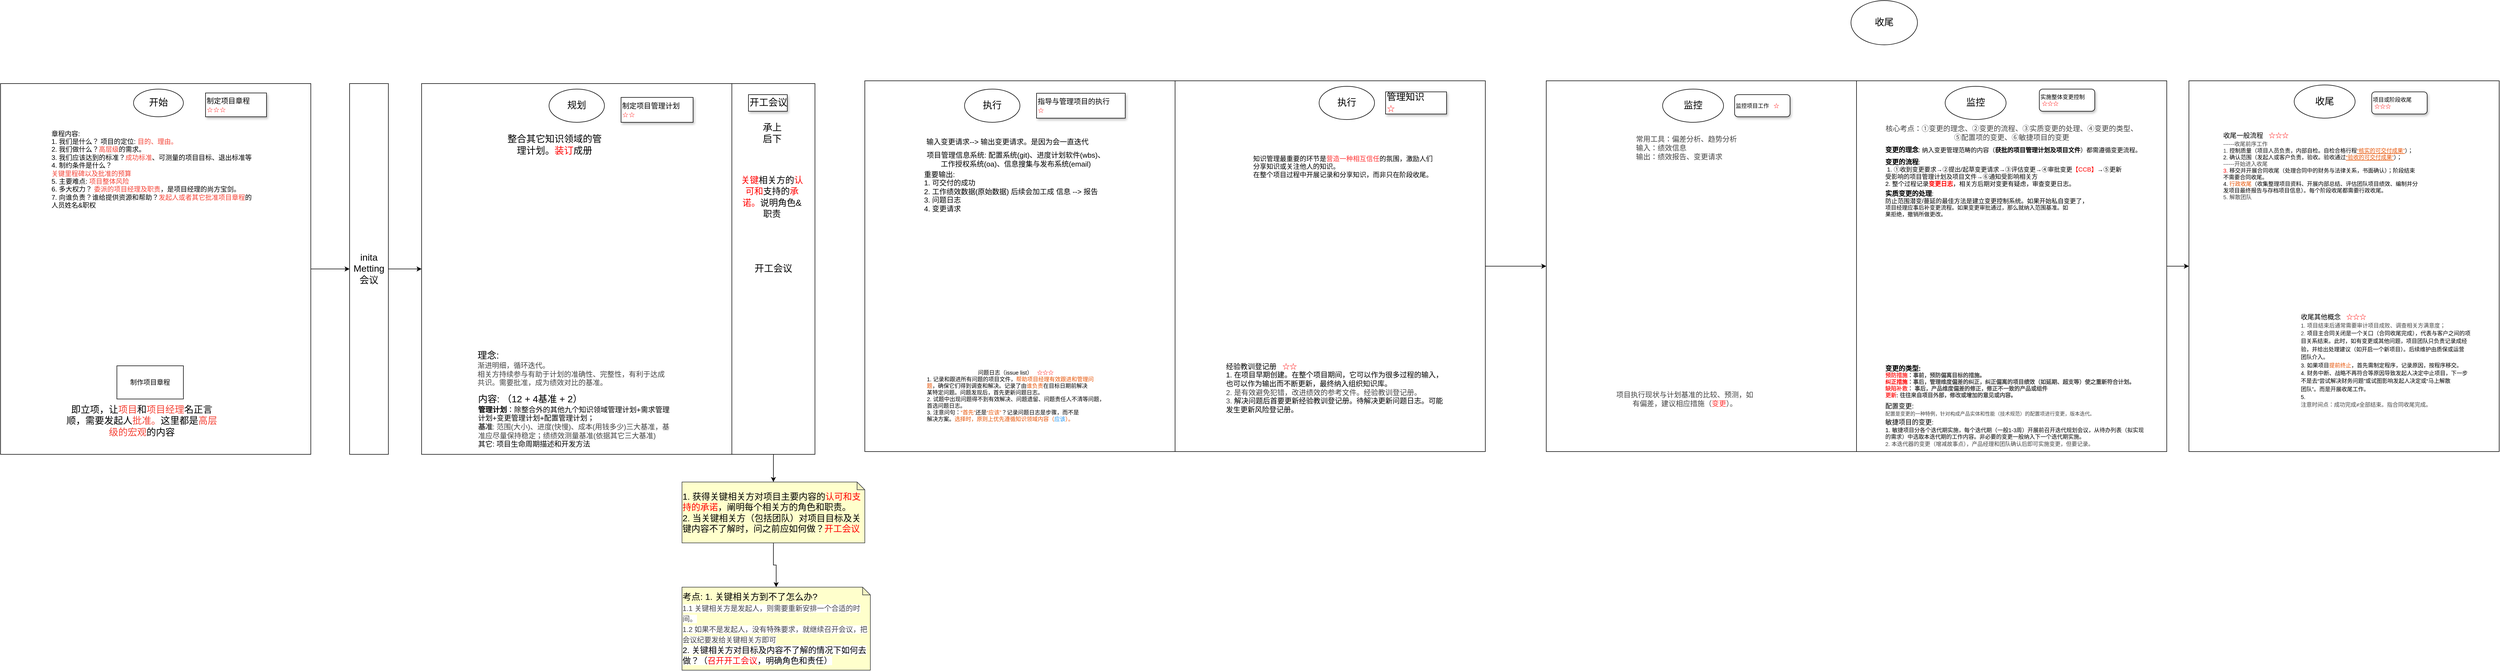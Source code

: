 <mxfile version="15.3.7" type="device"><diagram id="M7jaSrI_Gx_HAA5IjN5n" name="第 1 页"><mxGraphModel dx="946" dy="619" grid="1" gridSize="10" guides="1" tooltips="1" connect="1" arrows="1" fold="1" page="1" pageScale="1" pageWidth="1169" pageHeight="827" math="0" shadow="0"><root><mxCell id="0"/><mxCell id="1" parent="0"/><UserObject label="" id="TBHDKY9uddxs9GruG_Lo-75"><mxCell style="rounded=0;whiteSpace=wrap;html=1;fontSize=17;" vertex="1" parent="1"><mxGeometry x="4070" y="285" width="560" height="670" as="geometry"/></mxCell></UserObject><UserObject label="" id="TBHDKY9uddxs9GruG_Lo-56"><mxCell style="rounded=0;whiteSpace=wrap;html=1;fontSize=17;" vertex="1" parent="1"><mxGeometry x="2910" y="285" width="560" height="670" as="geometry"/></mxCell></UserObject><UserObject label="" id="TBHDKY9uddxs9GruG_Lo-36"><mxCell style="rounded=0;whiteSpace=wrap;html=1;fontSize=17;" vertex="1" parent="1"><mxGeometry x="1680" y="285" width="560" height="670" as="geometry"/></mxCell></UserObject><mxCell id="TBHDKY9uddxs9GruG_Lo-16" value="" style="rounded=0;whiteSpace=wrap;html=1;fontSize=17;" vertex="1" parent="1"><mxGeometry x="880" y="290" width="560" height="670" as="geometry"/></mxCell><mxCell id="TBHDKY9uddxs9GruG_Lo-18" style="edgeStyle=orthogonalEdgeStyle;rounded=0;orthogonalLoop=1;jettySize=auto;html=1;entryX=0;entryY=0.5;entryDx=0;entryDy=0;fontSize=17;" edge="1" parent="1" source="TBHDKY9uddxs9GruG_Lo-13" target="TBHDKY9uddxs9GruG_Lo-14"><mxGeometry relative="1" as="geometry"/></mxCell><mxCell id="TBHDKY9uddxs9GruG_Lo-13" value="" style="rounded=0;whiteSpace=wrap;html=1;fontSize=17;" vertex="1" parent="1"><mxGeometry x="120" y="290" width="560" height="670" as="geometry"/></mxCell><mxCell id="TBHDKY9uddxs9GruG_Lo-2" value="" style="shape=image;verticalLabelPosition=bottom;labelBackgroundColor=#ffffff;verticalAlign=top;aspect=fixed;imageAspect=0;image=http://image.clickear.top/20220222155846.png;" vertex="1" parent="1"><mxGeometry x="150" y="550" width="520" height="223" as="geometry"/></mxCell><mxCell id="TBHDKY9uddxs9GruG_Lo-3" value="&lt;div class=&quot;mind-clipboard&quot;&gt;章程内容:&amp;nbsp;&lt;br&gt;1. 我们是什么？ 项目的定位: &lt;font color=&quot;#f44336&quot;&gt;目的、理由。&lt;br&gt;&lt;/font&gt;&lt;div&gt;&lt;font color=&quot;#000000&quot;&gt;2. 我们做什么？&lt;/font&gt;&lt;font color=&quot;#f44336&quot;&gt;高层级&lt;/font&gt;&lt;font color=&quot;#000000&quot;&gt;的需求。&lt;br&gt;3. 我们应该达到的标准？&lt;/font&gt;&lt;font color=&quot;#f44336&quot;&gt;成功标准&lt;/font&gt;&lt;font color=&quot;#000000&quot;&gt;、可测量的项目目标、退出标准等&lt;/font&gt;&lt;br&gt;&lt;font color=&quot;#000000&quot;&gt;4. 制约条件是什么？&lt;/font&gt;&lt;br&gt;&lt;font color=&quot;#f44336&quot;&gt;关键里程碑以及批准的预算&lt;/font&gt;&lt;br&gt;&lt;font color=&quot;#000000&quot;&gt;5. 主要难点: &lt;/font&gt;&lt;font color=&quot;#f44336&quot;&gt;项目整体风险&lt;br&gt;&lt;/font&gt;&lt;font color=&quot;#000000&quot;&gt;6. 多大权力？&lt;/font&gt;&lt;font color=&quot;#f44336&quot;&gt; 委派的项目经理及职责&lt;/font&gt;&lt;font color=&quot;#000000&quot;&gt;，是项目经理的尚方宝剑。&lt;/font&gt;&lt;br&gt;&lt;font color=&quot;#000000&quot;&gt;7. 向谁负责？谁给提供资源和帮助？&lt;/font&gt;&lt;font color=&quot;#f44336&quot;&gt;发起人或者其它批准项目章程&lt;/font&gt;&lt;font color=&quot;#000000&quot;&gt;的人员姓名&amp;amp;职权&lt;/font&gt;&lt;/div&gt;&lt;/div&gt;" style="text;html=1;strokeColor=none;fillColor=none;align=left;verticalAlign=middle;whiteSpace=wrap;rounded=0;" vertex="1" parent="1"><mxGeometry x="210" y="370" width="370" height="150" as="geometry"/></mxCell><mxCell id="TBHDKY9uddxs9GruG_Lo-4" value="制作项目章程" style="rounded=0;whiteSpace=wrap;html=1;" vertex="1" parent="1"><mxGeometry x="330" y="800" width="120" height="60" as="geometry"/></mxCell><mxCell id="TBHDKY9uddxs9GruG_Lo-5" value="&lt;div class=&quot;mind-clipboard&quot; style=&quot;font-size: 17px&quot;&gt;即立项，让&lt;font color=&quot;#f44336&quot; style=&quot;font-size: 17px&quot;&gt;项目&lt;/font&gt;和&lt;font color=&quot;#f44336&quot; style=&quot;font-size: 17px&quot;&gt;项目经理&lt;/font&gt;名正言顺，需要发起人&lt;font color=&quot;#f44336&quot; style=&quot;font-size: 17px&quot;&gt;批准。&lt;/font&gt;&lt;font style=&quot;font-size: 17px&quot;&gt;这里都是&lt;/font&gt;&lt;font color=&quot;#f44336&quot; style=&quot;font-size: 17px&quot;&gt;高层级的宏观&lt;/font&gt;&lt;font style=&quot;font-size: 17px&quot;&gt;的内容&lt;/font&gt;&lt;/div&gt;" style="text;html=1;strokeColor=none;fillColor=none;align=center;verticalAlign=middle;whiteSpace=wrap;rounded=0;fontSize=17;" vertex="1" parent="1"><mxGeometry x="230" y="870" width="290" height="60" as="geometry"/></mxCell><mxCell id="TBHDKY9uddxs9GruG_Lo-6" style="edgeStyle=orthogonalEdgeStyle;rounded=0;orthogonalLoop=1;jettySize=auto;html=1;exitX=0.5;exitY=1;exitDx=0;exitDy=0;" edge="1" parent="1" source="TBHDKY9uddxs9GruG_Lo-5" target="TBHDKY9uddxs9GruG_Lo-5"><mxGeometry relative="1" as="geometry"/></mxCell><mxCell id="TBHDKY9uddxs9GruG_Lo-8" value="开始" style="ellipse;whiteSpace=wrap;html=1;fontSize=17;" vertex="1" parent="1"><mxGeometry x="360" y="300" width="90" height="50" as="geometry"/></mxCell><mxCell id="TBHDKY9uddxs9GruG_Lo-9" value="规划" style="ellipse;whiteSpace=wrap;html=1;fontSize=17;" vertex="1" parent="1"><mxGeometry x="1110" y="300" width="100" height="60" as="geometry"/></mxCell><mxCell id="TBHDKY9uddxs9GruG_Lo-11" value="监控" style="ellipse;whiteSpace=wrap;html=1;fontSize=17;" vertex="1" parent="1"><mxGeometry x="3120" y="300" width="110" height="60" as="geometry"/></mxCell><mxCell id="TBHDKY9uddxs9GruG_Lo-12" value="收尾" style="ellipse;whiteSpace=wrap;html=1;fontSize=17;" vertex="1" parent="1"><mxGeometry x="3460" y="140" width="120" height="80" as="geometry"/></mxCell><mxCell id="TBHDKY9uddxs9GruG_Lo-17" style="edgeStyle=orthogonalEdgeStyle;rounded=0;orthogonalLoop=1;jettySize=auto;html=1;entryX=0;entryY=0.5;entryDx=0;entryDy=0;fontSize=17;" edge="1" parent="1" source="TBHDKY9uddxs9GruG_Lo-14" target="TBHDKY9uddxs9GruG_Lo-16"><mxGeometry relative="1" as="geometry"/></mxCell><mxCell id="TBHDKY9uddxs9GruG_Lo-14" value="inita&lt;br&gt;Metting会议" style="rounded=0;whiteSpace=wrap;html=1;fontSize=17;" vertex="1" parent="1"><mxGeometry x="750" y="290" width="70" height="670" as="geometry"/></mxCell><mxCell id="TBHDKY9uddxs9GruG_Lo-19" value="" style="shape=image;verticalLabelPosition=bottom;labelBackgroundColor=#ffffff;verticalAlign=top;aspect=fixed;imageAspect=0;image=http://image.clickear.top/20220222161320.png;" vertex="1" parent="1"><mxGeometry x="905" y="540" width="520" height="225" as="geometry"/></mxCell><mxCell id="TBHDKY9uddxs9GruG_Lo-20" value="整合其它知识领域的管理计划。&lt;font color=&quot;#ff0000&quot;&gt;装订&lt;/font&gt;成册" style="text;html=1;strokeColor=none;fillColor=none;align=center;verticalAlign=middle;whiteSpace=wrap;rounded=0;shadow=1;fontSize=17;" vertex="1" parent="1"><mxGeometry x="1030" y="388" width="180" height="26" as="geometry"/></mxCell><mxCell id="TBHDKY9uddxs9GruG_Lo-28" style="edgeStyle=orthogonalEdgeStyle;rounded=0;orthogonalLoop=1;jettySize=auto;html=1;fontSize=17;" edge="1" parent="1" source="TBHDKY9uddxs9GruG_Lo-21" target="TBHDKY9uddxs9GruG_Lo-27"><mxGeometry relative="1" as="geometry"/></mxCell><mxCell id="TBHDKY9uddxs9GruG_Lo-21" value="开工会议" style="rounded=0;whiteSpace=wrap;html=1;fontSize=17;" vertex="1" parent="1"><mxGeometry x="1440" y="290" width="150" height="670" as="geometry"/></mxCell><mxCell id="TBHDKY9uddxs9GruG_Lo-22" value="开工会议" style="rounded=0;whiteSpace=wrap;html=1;shadow=1;fontSize=17;align=left;" vertex="1" parent="1"><mxGeometry x="1470" y="310" width="70" height="30" as="geometry"/></mxCell><mxCell id="TBHDKY9uddxs9GruG_Lo-23" value="承上启下" style="text;html=1;strokeColor=none;fillColor=none;align=center;verticalAlign=middle;whiteSpace=wrap;rounded=0;shadow=1;fontSize=17;" vertex="1" parent="1"><mxGeometry x="1492.5" y="370" width="40" height="20" as="geometry"/></mxCell><mxCell id="TBHDKY9uddxs9GruG_Lo-24" value="&lt;div class=&quot;mind-clipboard&quot; style=&quot;font-size: 17px&quot;&gt;&lt;div class=&quot;mind-clipboard&quot;&gt;&lt;div style=&quot;text-align: left&quot;&gt;&lt;span&gt;理念:&lt;/span&gt;&lt;/div&gt;&lt;span style=&quot;color: rgb(68 , 68 , 68) ; font-size: 13px ; background-color: rgb(255 , 255 , 255)&quot;&gt;&lt;div style=&quot;text-align: left&quot;&gt;渐进明细，循环迭代。&lt;/div&gt;&lt;/span&gt;&lt;span style=&quot;color: rgb(68 , 68 , 68) ; font-size: 13px ; background-color: rgb(255 , 255 , 255)&quot;&gt;&lt;div style=&quot;text-align: left&quot;&gt;相关方持续参与有助于计划的准确性、完整性，有利于达成共识。需要批准，成为绩效对比的基准。&lt;/div&gt;&lt;/span&gt;&lt;/div&gt;&lt;div class=&quot;mind-clipboard&quot; style=&quot;text-align: left&quot;&gt;&lt;span style=&quot;color: rgb(68 , 68 , 68) ; font-size: 13px ; background-color: rgb(255 , 255 , 255)&quot;&gt;&lt;br&gt;&lt;/span&gt;&lt;/div&gt;&lt;/div&gt;" style="text;html=1;strokeColor=none;fillColor=none;align=center;verticalAlign=middle;whiteSpace=wrap;rounded=0;fontSize=17;" vertex="1" parent="1"><mxGeometry x="980" y="780" width="350" height="70" as="geometry"/></mxCell><mxCell id="TBHDKY9uddxs9GruG_Lo-31" value="" style="edgeStyle=orthogonalEdgeStyle;rounded=0;orthogonalLoop=1;jettySize=auto;html=1;fontSize=17;" edge="1" parent="1" source="TBHDKY9uddxs9GruG_Lo-27" target="TBHDKY9uddxs9GruG_Lo-30"><mxGeometry relative="1" as="geometry"/></mxCell><mxCell id="TBHDKY9uddxs9GruG_Lo-27" value="&lt;div class=&quot;mind-clipboard&quot;&gt;1. 获得关键相关方对项目主要内容的&lt;font color=&quot;#ff0000&quot;&gt;认可和支持的承诺&lt;/font&gt;，阐明每个相关方的角色和职责。&lt;/div&gt;&lt;div class=&quot;mind-clipboard&quot;&gt;2.&amp;nbsp;&lt;span&gt;当关键相关方（包括团队）对项目目标及关键内容不了解时，问之前应如何做？&lt;/span&gt;&lt;font color=&quot;#ff0000&quot;&gt;开工会议&lt;/font&gt;&lt;/div&gt;" style="shape=note;whiteSpace=wrap;html=1;backgroundOutline=1;darkOpacity=0.05;strokeWidth=1;fontSize=16;size=14;align=left;spacing=1;spacingTop=0;strokeColor=#36393d;fillColor=#FFFFCC;shadow=0;sketch=0;" vertex="1" parent="1"><mxGeometry x="1350" y="1010" width="330" height="110" as="geometry"/></mxCell><mxCell id="TBHDKY9uddxs9GruG_Lo-29" value="&lt;span style=&quot;color: rgb(255 , 0 , 0) ; font-size: 16px ; text-align: left&quot;&gt;关键&lt;/span&gt;&lt;span style=&quot;font-size: 16px ; text-align: left&quot;&gt;相关方的&lt;/span&gt;&lt;span style=&quot;color: rgb(255 , 0 , 0) ; font-size: 16px ; text-align: left&quot;&gt;认可和&lt;/span&gt;&lt;span style=&quot;font-size: 16px ; text-align: left&quot;&gt;支持的&lt;/span&gt;&lt;span style=&quot;color: rgb(255 , 0 , 0) ; font-size: 16px ; text-align: left&quot;&gt;承诺。&lt;/span&gt;&lt;span style=&quot;font-size: 16px ; text-align: left&quot;&gt;说明角色&amp;amp;职责&lt;/span&gt;" style="text;html=1;strokeColor=none;fillColor=none;align=center;verticalAlign=middle;whiteSpace=wrap;rounded=0;shadow=1;fontSize=17;" vertex="1" parent="1"><mxGeometry x="1455" y="470" width="115" height="50" as="geometry"/></mxCell><mxCell id="TBHDKY9uddxs9GruG_Lo-30" value="&lt;div class=&quot;mind-clipboard&quot;&gt;考点: 1. 关键相关方到不了怎么办?&lt;br&gt;&lt;span style=&quot;color: rgb(68 , 68 , 68) ; font-size: 13px ; background-color: rgb(255 , 255 , 255)&quot;&gt;1.1 关键相关方是发起人，则需要重新安排一个合适的时间。&lt;/span&gt;&lt;/div&gt;&lt;span style=&quot;color: rgb(68 , 68 , 68) ; font-size: 13px ; background-color: rgb(255 , 255 , 255)&quot;&gt;1.2 如果不是发起人，没有特殊要求，就继续召开会议，把会议纪要发给关键相关方即可&lt;br&gt;&lt;/span&gt;&lt;span style=&quot;background-color: rgb(255 , 255 , 255)&quot;&gt;&lt;font style=&quot;font-size: 15px&quot;&gt;2. 关键相关方对目标及内容不了解的情况下如何去做？（&lt;font color=&quot;#ff0000&quot;&gt;召开开工会议&lt;/font&gt;，明确角色和责任）&lt;/font&gt;&lt;/span&gt;&lt;span style=&quot;color: rgb(68 , 68 , 68) ; font-size: 13px ; background-color: rgb(255 , 255 , 255)&quot;&gt;&lt;br&gt;&lt;/span&gt;" style="shape=note;whiteSpace=wrap;html=1;backgroundOutline=1;darkOpacity=0.05;strokeWidth=1;fontSize=16;size=14;align=left;spacing=1;spacingTop=0;strokeColor=#36393d;fillColor=#FFFFCC;shadow=0;sketch=0;" vertex="1" parent="1"><mxGeometry x="1350" y="1200" width="340" height="150" as="geometry"/></mxCell><mxCell id="TBHDKY9uddxs9GruG_Lo-32" value="&lt;div class=&quot;mind-clipboard&quot; style=&quot;font-size: 17px&quot;&gt;&lt;div class=&quot;mind-clipboard&quot;&gt;内容: （12 + 4基准 + 2）&lt;/div&gt;&lt;div class=&quot;mind-clipboard&quot; style=&quot;font-size: 13px&quot;&gt;&lt;div class=&quot;mind-clipboard&quot;&gt;&lt;b&gt;管理计划&lt;/b&gt;：除整合外的其他九个知识领域管理计划+需求管理计划+变更管理计划+配置管理计划；&lt;br&gt;&lt;span style=&quot;color: rgb(68 , 68 , 68) ; background-color: rgb(255 , 255 , 255)&quot;&gt;&lt;b&gt;基准&lt;/b&gt;: 范围(大小)、进度(快慢)、成本(用钱多少)三大基准，基准应尽量保持稳定；绩&lt;/span&gt;&lt;span style=&quot;background-color: rgb(255 , 255 , 255) ; color: rgb(68 , 68 , 68)&quot;&gt;绩效测量基准(依据其它三大基准)&amp;nbsp;&lt;br&gt;&lt;/span&gt;其它: 项目生命周期描述和开发方法&lt;/div&gt;&lt;/div&gt;&lt;/div&gt;" style="text;html=1;strokeColor=none;fillColor=none;align=left;verticalAlign=middle;whiteSpace=wrap;rounded=0;fontSize=17;" vertex="1" parent="1"><mxGeometry x="980" y="845" width="350" height="110" as="geometry"/></mxCell><mxCell id="TBHDKY9uddxs9GruG_Lo-37" value="执行" style="ellipse;whiteSpace=wrap;html=1;fontSize=17;" vertex="1" parent="1"><mxGeometry x="1860" y="300" width="100" height="60" as="geometry"/></mxCell><mxCell id="TBHDKY9uddxs9GruG_Lo-42" value="" style="group" vertex="1" connectable="0" parent="1"><mxGeometry x="2240" y="285" width="560" height="690" as="geometry"/></mxCell><mxCell id="TBHDKY9uddxs9GruG_Lo-33" value="" style="rounded=0;whiteSpace=wrap;html=1;fontSize=17;" vertex="1" parent="TBHDKY9uddxs9GruG_Lo-42"><mxGeometry width="560" height="670" as="geometry"/></mxCell><mxCell id="TBHDKY9uddxs9GruG_Lo-35" value="执行" style="ellipse;whiteSpace=wrap;html=1;fontSize=17;" vertex="1" parent="TBHDKY9uddxs9GruG_Lo-42"><mxGeometry x="260" y="10" width="100" height="60" as="geometry"/></mxCell><mxCell id="TBHDKY9uddxs9GruG_Lo-38" value="" style="shape=image;verticalLabelPosition=bottom;labelBackgroundColor=#ffffff;verticalAlign=top;aspect=fixed;imageAspect=0;image=http://image.clickear.top/20220222165908.png;" vertex="1" parent="TBHDKY9uddxs9GruG_Lo-42"><mxGeometry x="20" y="250" width="520" height="223" as="geometry"/></mxCell><mxCell id="TBHDKY9uddxs9GruG_Lo-39" value="&lt;div class=&quot;mind-clipboard&quot;&gt;管理知识&amp;nbsp; &amp;nbsp;&lt;br&gt;&lt;font color=&quot;#ff0000&quot;&gt;☆&lt;/font&gt;&lt;/div&gt;" style="rounded=0;whiteSpace=wrap;html=1;shadow=1;fontSize=17;align=left;" vertex="1" parent="TBHDKY9uddxs9GruG_Lo-42"><mxGeometry x="380" y="20" width="110" height="40" as="geometry"/></mxCell><mxCell id="TBHDKY9uddxs9GruG_Lo-40" value="&lt;div class=&quot;mind-clipboard&quot; style=&quot;font-size: 12px&quot;&gt;&lt;p style=&quot;text-align: left&quot;&gt;知识管理最重要的环节是&lt;font color=&quot;#ff3333&quot;&gt;营造一种相互信任&lt;/font&gt;的氛围，激励人们分享知识或关注他人的知识。&lt;br&gt;在整个项目过程中开展记录和分享知识，而非只在阶段收尾。&lt;/p&gt;&lt;/div&gt;" style="text;html=1;strokeColor=none;fillColor=none;align=center;verticalAlign=middle;whiteSpace=wrap;rounded=0;shadow=1;fontSize=17;" vertex="1" parent="TBHDKY9uddxs9GruG_Lo-42"><mxGeometry x="140" y="109" width="330" height="92" as="geometry"/></mxCell><mxCell id="TBHDKY9uddxs9GruG_Lo-41" value="&lt;div class=&quot;mind-clipboard&quot; style=&quot;font-size: 13px&quot;&gt;经验教训登记册&amp;nbsp; &amp;nbsp;&lt;font color=&quot;#ff0000&quot; style=&quot;font-size: 13px&quot;&gt;☆☆&lt;br style=&quot;font-size: 13px&quot;&gt;&lt;/font&gt;&lt;span style=&quot;font-size: 13px&quot;&gt;1.&amp;nbsp;在项目早期创建。在整个项目期间，它可以作为很多过程的输入，&lt;/span&gt;&lt;/div&gt;&lt;div class=&quot;mind-clipboard&quot; style=&quot;font-size: 13px&quot;&gt;也可以作为输出而不断更新，最终纳入组织知识库。&lt;/div&gt;&lt;span style=&quot;color: rgb(68 , 68 , 68) ; font-size: 13px ; background-color: rgb(255 , 255 , 255)&quot;&gt;2. 是有效避免犯错，改进绩效的参考文件。经验教训登记册。&lt;br style=&quot;font-size: 13px&quot;&gt;3.&amp;nbsp;&lt;/span&gt;&lt;span style=&quot;font-size: 13px&quot;&gt;解决问题后首要更新经验教训登记册。待解决更新问题日志。可能&lt;/span&gt;&lt;div class=&quot;mind-clipboard&quot; style=&quot;font-size: 13px&quot;&gt;发生更新风险登记册。&lt;/div&gt;" style="text;html=1;strokeColor=none;fillColor=none;align=left;verticalAlign=middle;whiteSpace=wrap;rounded=0;shadow=1;fontSize=13;" vertex="1" parent="TBHDKY9uddxs9GruG_Lo-42"><mxGeometry x="90" y="490" width="400" height="130" as="geometry"/></mxCell><mxCell id="TBHDKY9uddxs9GruG_Lo-50" value="&lt;div class=&quot;mind-clipboard&quot;&gt;指导与管理项目的执行&amp;nbsp; &amp;nbsp;&lt;br&gt;&lt;font color=&quot;#ff0000&quot;&gt;☆&lt;/font&gt;&lt;/div&gt;" style="rounded=0;whiteSpace=wrap;html=1;shadow=1;fontSize=13;align=left;" vertex="1" parent="1"><mxGeometry x="1990" y="307.5" width="160" height="45" as="geometry"/></mxCell><mxCell id="TBHDKY9uddxs9GruG_Lo-51" value="" style="shape=image;verticalLabelPosition=bottom;labelBackgroundColor=#ffffff;verticalAlign=top;aspect=fixed;imageAspect=0;image=http://image.clickear.top/20220222170813.png;" vertex="1" parent="1"><mxGeometry x="1710" y="525.5" width="520" height="272" as="geometry"/></mxCell><mxCell id="TBHDKY9uddxs9GruG_Lo-52" value="&lt;p&gt;输入变更请求--&amp;gt; 输出变更请求。是因为会一直迭代&lt;/p&gt;" style="text;html=1;strokeColor=none;fillColor=none;align=center;verticalAlign=middle;whiteSpace=wrap;rounded=0;shadow=1;fontSize=13;" vertex="1" parent="1"><mxGeometry x="1785" y="370" width="305" height="50" as="geometry"/></mxCell><mxCell id="TBHDKY9uddxs9GruG_Lo-53" value="&lt;p&gt;项目管理信息系统: 配置系统(git)、进度计划软件(wbs)、工作授权系统(oa)、信息搜集与发布系统(email)&lt;/p&gt;" style="text;html=1;strokeColor=none;fillColor=none;align=center;verticalAlign=middle;whiteSpace=wrap;rounded=0;shadow=1;fontSize=13;" vertex="1" parent="1"><mxGeometry x="1785" y="414" width="335" height="26" as="geometry"/></mxCell><mxCell id="TBHDKY9uddxs9GruG_Lo-54" value="&lt;p&gt;重要输出:&lt;br&gt;1. 可交付的成功&lt;br&gt;2. 工作绩效数据(原始数据) 后续会加工成 信息 --&amp;gt; 报告&lt;br&gt;3. 问题日志&lt;br&gt;4. 变更请求&lt;/p&gt;&lt;p&gt;&lt;/p&gt;" style="text;html=1;strokeColor=none;fillColor=none;align=left;verticalAlign=middle;whiteSpace=wrap;rounded=0;shadow=1;fontSize=13;" vertex="1" parent="1"><mxGeometry x="1785" y="460" width="360" height="50" as="geometry"/></mxCell><mxCell id="TBHDKY9uddxs9GruG_Lo-55" value="&lt;div class=&quot;mind-clipboard&quot; style=&quot;font-size: 10px&quot;&gt;&lt;div style=&quot;text-align: center&quot;&gt;&lt;span&gt;问题日志（issue list）&amp;nbsp; &amp;nbsp;&lt;/span&gt;&lt;font color=&quot;#ff0000&quot;&gt;☆☆☆&lt;/font&gt;&lt;/div&gt;&lt;div class=&quot;mind-clipboard&quot; style=&quot;font-size: 10px&quot;&gt;1. 记录和跟进所有问题的项目文件，&lt;font color=&quot;#e65100&quot; style=&quot;font-size: 10px&quot;&gt;帮助项目经理有效跟进和管理问&lt;br style=&quot;font-size: 10px&quot;&gt;题&lt;/font&gt;，确保它们得到调查和解决。记录了由&lt;font color=&quot;#e65100&quot; style=&quot;font-size: 10px&quot;&gt;谁负责&lt;/font&gt;在目标日期前解决&lt;br style=&quot;font-size: 10px&quot;&gt;某特定问题。问题发现后，首先更新问题日志。&lt;br style=&quot;font-size: 10px&quot;&gt;&lt;div class=&quot;mind-clipboard&quot; style=&quot;font-size: 10px&quot;&gt;2. 试题中出现问题得不到有效解决、问题遗留、问题责任人不清等问题，&lt;br style=&quot;font-size: 10px&quot;&gt;首选问题日志。&lt;br style=&quot;font-size: 10px&quot;&gt;&lt;div class=&quot;mind-clipboard&quot; style=&quot;font-size: 10px&quot;&gt;3. 注意问句：&lt;font color=&quot;#e65100&quot; style=&quot;font-size: 10px&quot;&gt;“首先”&lt;/font&gt;还是&lt;font color=&quot;#e65100&quot; style=&quot;font-size: 10px&quot;&gt;“应该”&lt;/font&gt;？记录问题日志是步骤，而不是&lt;br style=&quot;font-size: 10px&quot;&gt;解决方案。&lt;font color=&quot;#e65100&quot; style=&quot;font-size: 10px&quot;&gt;选择时，原则上优先遵循知识领域内容（&lt;/font&gt;&lt;font color=&quot;#2196f3&quot; style=&quot;font-size: 10px&quot;&gt;应该&lt;/font&gt;&lt;font color=&quot;#e65100&quot; style=&quot;font-size: 10px&quot;&gt;）。&lt;/font&gt;&lt;/div&gt;&lt;/div&gt;&lt;/div&gt;&lt;font color=&quot;#ff0000&quot; style=&quot;font-size: 10px&quot;&gt;&lt;br style=&quot;font-size: 10px&quot;&gt;&lt;/font&gt;&lt;/div&gt;" style="text;html=1;strokeColor=none;fillColor=none;align=left;verticalAlign=middle;whiteSpace=wrap;rounded=0;shadow=1;fontSize=10;" vertex="1" parent="1"><mxGeometry x="1790" y="797.5" width="340" height="125" as="geometry"/></mxCell><mxCell id="TBHDKY9uddxs9GruG_Lo-57" style="edgeStyle=orthogonalEdgeStyle;rounded=0;orthogonalLoop=1;jettySize=auto;html=1;fontSize=10;" edge="1" parent="1" source="TBHDKY9uddxs9GruG_Lo-33" target="TBHDKY9uddxs9GruG_Lo-56"><mxGeometry relative="1" as="geometry"/></mxCell><mxCell id="TBHDKY9uddxs9GruG_Lo-58" value="" style="shape=image;verticalLabelPosition=bottom;labelBackgroundColor=#ffffff;verticalAlign=top;aspect=fixed;imageAspect=0;image=http://image.clickear.top/20220222172344.png;" vertex="1" parent="1"><mxGeometry x="2923" y="525.5" width="520" height="294" as="geometry"/></mxCell><mxCell id="TBHDKY9uddxs9GruG_Lo-59" value="&lt;span style=&quot;color: rgb(68 , 68 , 68) ; font-size: 13px ; background-color: rgb(255 , 255 , 255)&quot;&gt;常用工具：偏差分析、趋势分析&lt;br&gt;&lt;/span&gt;&lt;span style=&quot;color: rgb(68 , 68 , 68) ; font-size: 13px ; background-color: rgb(255 , 255 , 255)&quot;&gt;输入：绩效信息&lt;br&gt;&lt;/span&gt;&lt;span style=&quot;color: rgb(68 , 68 , 68) ; font-size: 13px ; background-color: rgb(255 , 255 , 255)&quot;&gt;输出：绩效报告、变更请求&lt;/span&gt;&lt;span style=&quot;color: rgb(68 , 68 , 68) ; font-size: 13px ; background-color: rgb(255 , 255 , 255)&quot;&gt;&lt;br&gt;&lt;br&gt;&lt;/span&gt;" style="text;html=1;strokeColor=none;fillColor=none;align=left;verticalAlign=middle;whiteSpace=wrap;rounded=0;shadow=1;fontSize=10;" vertex="1" parent="1"><mxGeometry x="3070" y="406" width="210" height="16" as="geometry"/></mxCell><mxCell id="TBHDKY9uddxs9GruG_Lo-61" value="&lt;span style=&quot;color: rgb(68 , 68 , 68) ; font-size: 13px ; text-align: left ; background-color: rgb(255 , 255 , 255)&quot;&gt;项目执行现状与计划基准的比较、预测，如有偏差，建议相应措施（&lt;/span&gt;&lt;span style=&quot;font-size: 13px ; text-align: left ; background-color: rgb(255 , 255 , 255)&quot;&gt;&lt;font color=&quot;#ff3333&quot;&gt;变更&lt;/font&gt;&lt;/span&gt;&lt;span style=&quot;color: rgb(68 , 68 , 68) ; font-size: 13px ; text-align: left ; background-color: rgb(255 , 255 , 255)&quot;&gt;）。&lt;/span&gt;" style="text;html=1;strokeColor=none;fillColor=none;align=center;verticalAlign=middle;whiteSpace=wrap;rounded=0;shadow=1;fontSize=10;" vertex="1" parent="1"><mxGeometry x="3030" y="850" width="260" height="20" as="geometry"/></mxCell><mxCell id="TBHDKY9uddxs9GruG_Lo-77" style="edgeStyle=orthogonalEdgeStyle;rounded=0;orthogonalLoop=1;jettySize=auto;html=1;fontSize=10;" edge="1" parent="1" source="TBHDKY9uddxs9GruG_Lo-62" target="TBHDKY9uddxs9GruG_Lo-75"><mxGeometry relative="1" as="geometry"/></mxCell><UserObject label="" id="TBHDKY9uddxs9GruG_Lo-62"><mxCell style="rounded=0;whiteSpace=wrap;html=1;fontSize=17;" vertex="1" parent="1"><mxGeometry x="3470" y="285" width="560" height="670" as="geometry"/></mxCell></UserObject><mxCell id="TBHDKY9uddxs9GruG_Lo-63" value="监控" style="ellipse;whiteSpace=wrap;html=1;fontSize=17;" vertex="1" parent="1"><mxGeometry x="3630" y="295" width="110" height="60" as="geometry"/></mxCell><mxCell id="TBHDKY9uddxs9GruG_Lo-64" value="&lt;div class=&quot;mind-clipboard&quot;&gt;监控项目工作&amp;nbsp; &amp;nbsp;&lt;font color=&quot;#ff0000&quot;&gt;☆&lt;/font&gt;&lt;/div&gt;" style="rounded=1;whiteSpace=wrap;html=1;shadow=1;fontSize=10;align=left;" vertex="1" parent="1"><mxGeometry x="3250" y="310" width="100" height="40" as="geometry"/></mxCell><mxCell id="TBHDKY9uddxs9GruG_Lo-65" value="&lt;div class=&quot;mind-clipboard&quot;&gt;实施整体变更控制&amp;nbsp; &amp;nbsp;&lt;font color=&quot;#ff0000&quot;&gt;☆☆☆&lt;/font&gt;&lt;/div&gt;" style="rounded=1;whiteSpace=wrap;html=1;shadow=1;fontSize=10;align=left;" vertex="1" parent="1"><mxGeometry x="3800" y="300" width="100" height="40" as="geometry"/></mxCell><mxCell id="TBHDKY9uddxs9GruG_Lo-66" value="&lt;span style=&quot;color: rgb(68 , 68 , 68) ; font-size: 13px ; text-align: left ; background-color: rgb(255 , 255 , 255)&quot;&gt;核心考点：①变更的理念、②变更的流程、③实质变更的处理、④变更的类型、⑤配置项的变更、⑥敏捷项目的变更&lt;/span&gt;" style="text;html=1;strokeColor=none;fillColor=none;align=center;verticalAlign=middle;whiteSpace=wrap;rounded=0;shadow=1;fontSize=10;" vertex="1" parent="1"><mxGeometry x="3520" y="352" width="460" height="53.25" as="geometry"/></mxCell><mxCell id="TBHDKY9uddxs9GruG_Lo-67" value="" style="shape=image;verticalLabelPosition=bottom;labelBackgroundColor=#ffffff;verticalAlign=top;aspect=fixed;imageAspect=0;image=http://image.clickear.top/20220222184610.png;" vertex="1" parent="1"><mxGeometry x="3500" y="527" width="520" height="273" as="geometry"/></mxCell><mxCell id="TBHDKY9uddxs9GruG_Lo-68" value="&lt;div class=&quot;mind-clipboard&quot;&gt;&lt;font style=&quot;font-size: 12px&quot;&gt;&lt;b&gt;变更的理念&lt;/b&gt;&lt;/font&gt;&lt;span style=&quot;font-size: 11px&quot;&gt;: 纳入变更管理范畴的内容（&lt;/span&gt;&lt;b style=&quot;font-size: 11px&quot;&gt;获批的项目管理计划及项目文件&lt;/b&gt;&lt;span style=&quot;font-size: 11px&quot;&gt;）都需遵循变更流程。&lt;/span&gt;&lt;/div&gt;" style="text;html=1;strokeColor=none;fillColor=none;align=left;verticalAlign=middle;whiteSpace=wrap;rounded=0;shadow=1;fontSize=10;" vertex="1" parent="1"><mxGeometry x="3520" y="409.25" width="490" height="0.75" as="geometry"/></mxCell><mxCell id="TBHDKY9uddxs9GruG_Lo-69" value="&lt;div class=&quot;mind-clipboard&quot;&gt;&lt;font style=&quot;font-size: 12px&quot;&gt;&lt;b&gt;变更的流程&lt;/b&gt;&lt;/font&gt;&lt;span style=&quot;font-size: 11px&quot;&gt;:&lt;/span&gt;&lt;br&gt;&lt;div style=&quot;font-size: 11px&quot;&gt;&lt;span&gt;&amp;nbsp;1.&amp;nbsp;&lt;/span&gt;&lt;span&gt;①收到变更要求→②提出/起草变更请求→③评估变更→④审批变更&lt;/span&gt;&lt;font color=&quot;#ff0000&quot;&gt;【CCB】&lt;/font&gt;&lt;span&gt;→⑤更新受影响的项目管理计划及项目文件→⑥通知受影响相关方&lt;br&gt;&lt;/span&gt;&lt;div class=&quot;mind-clipboard&quot;&gt;2. 整个过程记录&lt;b&gt;&lt;font color=&quot;#ff0000&quot;&gt;变更日志&lt;/font&gt;&lt;/b&gt;，相关方后期对变更有疑虑，审查变更日志。&lt;/div&gt;&lt;/div&gt;&lt;/div&gt;" style="text;html=1;strokeColor=none;fillColor=none;align=left;verticalAlign=middle;whiteSpace=wrap;rounded=0;shadow=1;fontSize=10;" vertex="1" parent="1"><mxGeometry x="3520" y="446" width="430" height="10" as="geometry"/></mxCell><mxCell id="TBHDKY9uddxs9GruG_Lo-70" value="&lt;div class=&quot;mind-clipboard&quot;&gt;&lt;font style=&quot;font-size: 12px&quot;&gt;&lt;b&gt;实质变更的处理&lt;/b&gt;&lt;/font&gt;&lt;span style=&quot;font-size: 11px&quot;&gt;:&amp;nbsp;&lt;/span&gt;&lt;br&gt;&lt;span style=&quot;font-size: 11px&quot;&gt;防止范围潜变/蔓延的最佳方法是建立变更控制系统。如果开始私自变更了，&lt;/span&gt;&lt;/div&gt;&lt;div class=&quot;mind-clipboard&quot;&gt;项目经理应事后补变更流程。如果变更审批通过，那么就纳入范围基准。如&lt;br&gt;果拒绝，撤销所做更改。&lt;/div&gt;" style="text;html=1;strokeColor=none;fillColor=none;align=left;verticalAlign=middle;whiteSpace=wrap;rounded=0;shadow=1;fontSize=10;" vertex="1" parent="1"><mxGeometry x="3520" y="501.5" width="430" height="10" as="geometry"/></mxCell><mxCell id="TBHDKY9uddxs9GruG_Lo-71" value="&lt;h5&gt;&lt;font style=&quot;font-size: 12px&quot;&gt;变更的类型:&amp;nbsp;&lt;/font&gt;&lt;br style=&quot;font-size: 10px&quot;&gt;&lt;span style=&quot;background-color: rgb(255 , 255 , 255) ; font-size: 10px&quot;&gt;&lt;font color=&quot;#ff3333&quot; style=&quot;font-size: 10px&quot;&gt;预防措施&lt;/font&gt;&lt;/span&gt;&lt;span style=&quot;color: rgb(68 , 68 , 68) ; background-color: rgb(255 , 255 , 255) ; font-size: 10px&quot;&gt;：&lt;/span&gt;&lt;span style=&quot;color: rgb(68 , 68 , 68) ; background-color: rgb(255 , 255 , 255) ; font-size: 10px&quot;&gt;事前，预防偏离目标的措施。&lt;br&gt;&lt;/span&gt;&lt;span style=&quot;background-color: rgb(255 , 255 , 255) ; font-size: 10px&quot;&gt;&lt;font color=&quot;#ff0000&quot; style=&quot;font-size: 10px&quot;&gt;纠正措施&lt;/font&gt;&lt;/span&gt;&lt;span style=&quot;color: rgb(68 , 68 , 68) ; background-color: rgb(255 , 255 , 255) ; font-size: 10px&quot;&gt;：&lt;/span&gt;&lt;span style=&quot;color: rgb(68 , 68 , 68) ; background-color: rgb(255 , 255 , 255) ; font-size: 10px&quot;&gt;事后，管理维度偏差的纠正，纠正偏离的项目绩效（如延期、超支等）使之重新符合计划。&lt;br&gt;&lt;/span&gt;&lt;span style=&quot;background-color: rgb(255 , 255 , 255) ; font-size: 10px&quot;&gt;&lt;font color=&quot;#ff3333&quot; style=&quot;font-size: 10px&quot;&gt;缺陷补救&lt;/font&gt;&lt;/span&gt;&lt;span style=&quot;color: rgb(68 , 68 , 68) ; background-color: rgb(255 , 255 , 255) ; font-size: 10px&quot;&gt;：&amp;nbsp;&lt;/span&gt;&lt;span style=&quot;color: rgb(68 , 68 , 68) ; background-color: rgb(255 , 255 , 255) ; font-size: 10px&quot;&gt;事后，产品维度偏差的修正，修正不一致的产品或组件&lt;br&gt;&lt;/span&gt;&lt;span style=&quot;background-color: rgb(255 , 255 , 255) ; font-size: 10px&quot;&gt;&lt;font color=&quot;#ff3333&quot; style=&quot;font-size: 10px&quot;&gt;更新&lt;/font&gt;&lt;/span&gt;&lt;span style=&quot;color: rgb(68 , 68 , 68) ; background-color: rgb(255 , 255 , 255) ; font-size: 10px&quot;&gt;:&amp;nbsp;&lt;/span&gt;&lt;span style=&quot;color: rgb(68 , 68 , 68) ; background-color: rgb(255 , 255 , 255) ; font-size: 10px&quot;&gt;往往来自项目外部，修改或增加的意见或内容。&lt;br&gt;&lt;/span&gt;&lt;/h5&gt;&lt;span style=&quot;color: rgb(68 , 68 , 68) ; font-size: 13px ; background-color: rgb(255 , 255 , 255)&quot;&gt;&lt;br&gt;&lt;/span&gt;" style="text;html=1;strokeColor=none;fillColor=none;align=left;verticalAlign=middle;whiteSpace=wrap;rounded=0;shadow=1;fontSize=10;" vertex="1" parent="1"><mxGeometry x="3520" y="827.5" width="470" height="17.5" as="geometry"/></mxCell><mxCell id="TBHDKY9uddxs9GruG_Lo-72" value="&lt;div class=&quot;mind-clipboard&quot;&gt;&lt;font style=&quot;font-size: 12px&quot;&gt;敏捷项目的变更&lt;/font&gt;&lt;span style=&quot;font-size: 11px&quot;&gt;:&lt;/span&gt;&lt;br&gt;&lt;div class=&quot;mind-clipboard&quot;&gt;&lt;span style=&quot;font-size: 11px&quot;&gt;1. &lt;/span&gt;&lt;font style=&quot;font-size: 10px&quot;&gt;敏捷项目分各个迭代期实施，每个迭代期（一般1-3周）开展前召开迭代规划会议，从待办列表（拟实现的需求）中选取本迭代期的工作内容。非必要的变更一般纳入下一个迭代期实施。&lt;/font&gt;&lt;br&gt;&lt;span style=&quot;font-size: 11px ; color: rgb(68 , 68 , 68) ; background-color: rgb(255 , 255 , 255)&quot;&gt;&lt;font style=&quot;font-size: 10px&quot;&gt;2. 本迭代器的变更（增减故事点），产品经理和团队确认后即可实施变更，但要记录。&lt;/font&gt;&lt;/span&gt;&lt;br&gt;&lt;/div&gt;&lt;/div&gt;" style="text;html=1;strokeColor=none;fillColor=none;align=left;verticalAlign=middle;whiteSpace=wrap;rounded=0;shadow=1;fontSize=10;" vertex="1" parent="1"><mxGeometry x="3519.5" y="912.5" width="470.5" height="17.5" as="geometry"/></mxCell><mxCell id="TBHDKY9uddxs9GruG_Lo-74" value="" style="shape=image;verticalLabelPosition=bottom;labelBackgroundColor=#ffffff;verticalAlign=top;aspect=fixed;imageAspect=0;image=http://image.clickear.top/20220222185845.png;" vertex="1" parent="1"><mxGeometry x="4100" y="525.5" width="520" height="369" as="geometry"/></mxCell><mxCell id="TBHDKY9uddxs9GruG_Lo-73" value="&lt;div class=&quot;mind-clipboard&quot;&gt;&lt;font style=&quot;font-size: 12px&quot;&gt;配置变更:&amp;nbsp;&lt;/font&gt;&lt;/div&gt;&lt;span style=&quot;color: rgb(68 , 68 , 68) ; background-color: rgb(255 , 255 , 255)&quot;&gt;&lt;font style=&quot;font-size: 9px&quot;&gt;配置是变更的一种特例，针对构成产品实体和性能（技术规范）的配置项进行变更，版本迭代。&lt;/font&gt;&lt;/span&gt;" style="text;html=1;strokeColor=none;fillColor=none;align=left;verticalAlign=middle;whiteSpace=wrap;rounded=0;shadow=1;fontSize=10;" vertex="1" parent="1"><mxGeometry x="3520" y="874" width="430" height="10" as="geometry"/></mxCell><mxCell id="TBHDKY9uddxs9GruG_Lo-78" value="收尾" style="ellipse;whiteSpace=wrap;html=1;fontSize=17;" vertex="1" parent="1"><mxGeometry x="4260" y="292.5" width="110" height="60" as="geometry"/></mxCell><mxCell id="TBHDKY9uddxs9GruG_Lo-79" value="&lt;div class=&quot;mind-clipboard&quot;&gt;&lt;div class=&quot;mind-clipboard&quot;&gt;项目或阶段收尾&amp;nbsp; &amp;nbsp;&lt;font color=&quot;#ff0000&quot;&gt;☆☆☆&lt;/font&gt;&lt;/div&gt;&lt;/div&gt;" style="rounded=1;whiteSpace=wrap;html=1;shadow=1;fontSize=10;align=left;" vertex="1" parent="1"><mxGeometry x="4400" y="305" width="100" height="40" as="geometry"/></mxCell><mxCell id="TBHDKY9uddxs9GruG_Lo-80" value="&lt;div class=&quot;mind-clipboard&quot; style=&quot;font-size: 12px&quot;&gt;&lt;font style=&quot;font-size: 12px&quot;&gt;收尾一般流程&amp;nbsp; &amp;nbsp;&lt;font color=&quot;#ff0000&quot; style=&quot;font-size: 12px&quot;&gt;☆☆☆&lt;br&gt;&lt;/font&gt;&lt;span style=&quot;font-size: 10px ; background-color: rgb(255 , 255 , 255) ; color: rgb(68 , 68 , 68)&quot;&gt;------收尾前序工作&lt;/span&gt;&lt;font color=&quot;#ff0000&quot; style=&quot;font-size: 12px&quot;&gt;&lt;br&gt;&lt;/font&gt;&lt;/font&gt;&lt;/div&gt;&lt;div class=&quot;mind-clipboard&quot;&gt;&lt;font style=&quot;font-size: 10px&quot;&gt;&lt;span style=&quot;color: rgb(68 , 68 , 68) ; background-color: rgb(255 , 255 , 255)&quot;&gt;1.&amp;nbsp;&lt;/span&gt;&lt;span&gt;控制质量（项目人员负责，内部自检。自检合格行程&lt;/span&gt;&lt;font color=&quot;#e65100&quot; style=&quot;font-size: 10px&quot;&gt;&lt;u&gt;“核实的可交付成果”&lt;/u&gt;&lt;/font&gt;&lt;span&gt;）；&lt;/span&gt;&lt;/font&gt;&lt;/div&gt;&lt;div class=&quot;mind-clipboard&quot;&gt;&lt;font style=&quot;font-size: 10px&quot;&gt;&lt;span style=&quot;background-color: rgb(255 , 255 , 255)&quot;&gt;2.&amp;nbsp;&lt;/span&gt;&lt;span&gt;确认范围（发起人或客户负责，验收。验收通过&lt;/span&gt;&lt;font color=&quot;#e65100&quot; style=&quot;font-size: 10px&quot;&gt;&lt;u&gt;“验收的可交付成果”&lt;/u&gt;&lt;/font&gt;&lt;span&gt;）；&lt;/span&gt;&lt;font color=&quot;#ff0000&quot; style=&quot;font-size: 10px&quot;&gt;&lt;br&gt;&lt;/font&gt;&lt;/font&gt;&lt;/div&gt;&lt;div class=&quot;mind-clipboard&quot;&gt;&lt;font style=&quot;font-size: 10px&quot;&gt;&lt;span style=&quot;color: rgb(68 , 68 , 68) ; background-color: rgb(255 , 255 , 255)&quot;&gt;------开始进入收尾&lt;br&gt;&lt;/span&gt;&lt;font color=&quot;#ff0000&quot; style=&quot;font-size: 10px&quot;&gt;3.&amp;nbsp;&lt;/font&gt;&lt;span&gt;移交并开展合同收尾（处理合同中的财务与法律关系，书面确认）；阶段结束&lt;/span&gt;&lt;/font&gt;&lt;/div&gt;&lt;div class=&quot;mind-clipboard&quot;&gt;&lt;font style=&quot;font-size: 10px&quot;&gt;不需要合同收尾。&lt;/font&gt;&lt;/div&gt;&lt;div class=&quot;mind-clipboard&quot;&gt;&lt;font style=&quot;font-size: 10px&quot;&gt;4.&amp;nbsp;&lt;font color=&quot;#e65100&quot; style=&quot;font-size: 10px&quot;&gt;行政收尾&lt;/font&gt;&lt;span&gt;（收集整理项目资料、开展内部总结、评估团队项目绩效、编制并分&lt;/span&gt;&lt;/font&gt;&lt;/div&gt;&lt;div class=&quot;mind-clipboard&quot;&gt;&lt;font style=&quot;font-size: 10px&quot;&gt;发项目最终报告与存档项目信息）。每个阶段收尾都需要行政收尾。&lt;br&gt;&lt;/font&gt;&lt;/div&gt;&lt;span style=&quot;color: rgb(68 , 68 , 68) ; background-color: rgb(255 , 255 , 255)&quot;&gt;&lt;font style=&quot;font-size: 10px&quot;&gt;5. 解散团队&lt;/font&gt;&lt;/span&gt;" style="text;html=1;strokeColor=none;fillColor=none;align=left;verticalAlign=middle;whiteSpace=wrap;rounded=0;shadow=1;fontSize=10;" vertex="1" parent="1"><mxGeometry x="4130" y="368" width="410" height="142" as="geometry"/></mxCell><mxCell id="TBHDKY9uddxs9GruG_Lo-81" value="&lt;p style=&quot;font-size: 12px&quot;&gt;&lt;font style=&quot;font-size: 12px&quot;&gt;&lt;span&gt;收尾其他概念&amp;nbsp; &amp;nbsp;&lt;/span&gt;&lt;font color=&quot;#ff0000&quot; style=&quot;font-size: 12px&quot;&gt;☆☆☆&lt;br&gt;&lt;/font&gt;&lt;/font&gt;&lt;font style=&quot;font-size: 10px&quot;&gt;&lt;span style=&quot;color: rgb(68 , 68 , 68) ; background-color: rgb(255 , 255 , 255)&quot;&gt;1. 项目结束后通常需要审计项目成败、调查相关方满意度；&lt;br&gt;&lt;/span&gt;&lt;/font&gt;&lt;font style=&quot;font-size: 10px&quot;&gt;&lt;span style=&quot;color: rgb(68 , 68 , 68) ; background-color: rgb(255 , 255 , 255)&quot;&gt;2.&amp;nbsp;&lt;/span&gt;&lt;span&gt;项目主合同关闭是一个关口（合同收尾完成），代表与客户之间的项&lt;br&gt;&lt;/span&gt;&lt;/font&gt;&lt;font style=&quot;font-size: 10px&quot;&gt;目关系结束。此时，如有变更或其他问题，项目团队只负责记录成经&lt;br&gt;&lt;/font&gt;&lt;font style=&quot;font-size: 10px&quot;&gt;验，并给出处理建议（如开启一个新项目）。后续维护由质保或运营&lt;br&gt;&lt;/font&gt;&lt;font style=&quot;font-size: 10px&quot;&gt;团队介入。&lt;br&gt;&lt;/font&gt;&lt;font style=&quot;font-size: 10px&quot;&gt;3.&amp;nbsp;&lt;span&gt;如果项目&lt;/span&gt;&lt;font color=&quot;#e65100&quot; style=&quot;font-size: 10px&quot;&gt;提前终止&lt;/font&gt;&lt;span&gt;，首先需制定程序，记录原因，按程序移交。&lt;br&gt;&lt;/span&gt;&lt;/font&gt;&lt;font style=&quot;font-size: 10px&quot;&gt;&lt;span&gt;4.&amp;nbsp;&lt;/span&gt;&lt;span&gt;财务中断、战略不再符合等原因导致发起人决定中止项目，下一步&lt;br&gt;&lt;/span&gt;&lt;/font&gt;&lt;font style=&quot;font-size: 10px&quot;&gt;不是去“尝试解决财务问题”或试图影响发起人决定或“马上解散&lt;br&gt;&lt;/font&gt;&lt;font style=&quot;font-size: 10px&quot;&gt;团队”。而是开展收尾工作。&lt;br&gt;&lt;/font&gt;&lt;font style=&quot;font-size: 10px&quot;&gt;5.&amp;nbsp;&lt;br&gt;&lt;/font&gt;&lt;span style=&quot;color: rgb(68 , 68 , 68) ; background-color: rgb(255 , 255 , 255)&quot;&gt;&lt;font style=&quot;font-size: 10px&quot;&gt;注意时间点：成功完成≠全部结束。指合同收尾完成。&lt;/font&gt;&lt;/span&gt;&lt;/p&gt;" style="text;html=1;strokeColor=none;fillColor=none;align=left;verticalAlign=middle;whiteSpace=wrap;rounded=0;shadow=1;fontSize=10;" vertex="1" parent="1"><mxGeometry x="4270" y="708" width="340" height="166" as="geometry"/></mxCell><mxCell id="TBHDKY9uddxs9GruG_Lo-82" value="&lt;div class=&quot;mind-clipboard&quot;&gt;&lt;div class=&quot;mind-clipboard&quot;&gt;制定项目管理计划&amp;nbsp; &amp;nbsp;&lt;br&gt;&lt;font color=&quot;#ff0000&quot;&gt;☆☆&lt;/font&gt;&lt;/div&gt;&lt;/div&gt;" style="rounded=0;whiteSpace=wrap;html=1;shadow=1;fontSize=13;align=left;" vertex="1" parent="1"><mxGeometry x="1240" y="315" width="130" height="45" as="geometry"/></mxCell><mxCell id="TBHDKY9uddxs9GruG_Lo-83" value="&lt;div class=&quot;mind-clipboard&quot;&gt;&lt;div class=&quot;mind-clipboard&quot;&gt;&lt;div class=&quot;mind-clipboard&quot;&gt;制定项目章程&amp;nbsp; &amp;nbsp;&lt;br&gt;&lt;font color=&quot;#ff0000&quot;&gt;☆☆☆&lt;/font&gt;&lt;/div&gt;&lt;/div&gt;&lt;/div&gt;" style="rounded=0;whiteSpace=wrap;html=1;shadow=1;fontSize=13;align=left;" vertex="1" parent="1"><mxGeometry x="490" y="307" width="110" height="43" as="geometry"/></mxCell></root></mxGraphModel></diagram></mxfile>